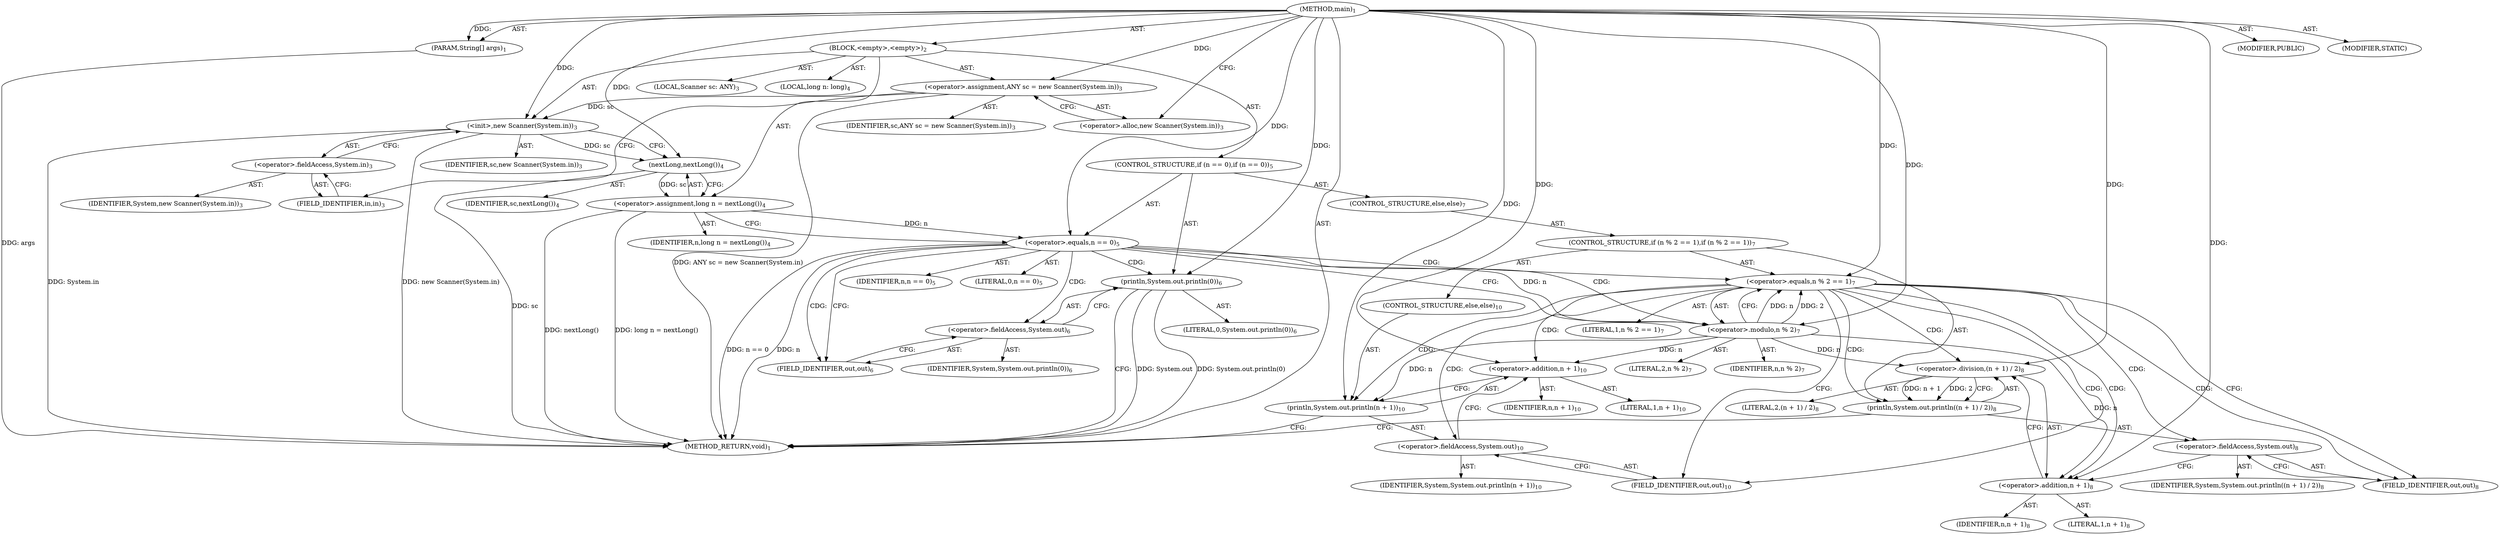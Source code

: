 digraph "main" {  
"19" [label = <(METHOD,main)<SUB>1</SUB>> ]
"20" [label = <(PARAM,String[] args)<SUB>1</SUB>> ]
"21" [label = <(BLOCK,&lt;empty&gt;,&lt;empty&gt;)<SUB>2</SUB>> ]
"4" [label = <(LOCAL,Scanner sc: ANY)<SUB>3</SUB>> ]
"22" [label = <(&lt;operator&gt;.assignment,ANY sc = new Scanner(System.in))<SUB>3</SUB>> ]
"23" [label = <(IDENTIFIER,sc,ANY sc = new Scanner(System.in))<SUB>3</SUB>> ]
"24" [label = <(&lt;operator&gt;.alloc,new Scanner(System.in))<SUB>3</SUB>> ]
"25" [label = <(&lt;init&gt;,new Scanner(System.in))<SUB>3</SUB>> ]
"3" [label = <(IDENTIFIER,sc,new Scanner(System.in))<SUB>3</SUB>> ]
"26" [label = <(&lt;operator&gt;.fieldAccess,System.in)<SUB>3</SUB>> ]
"27" [label = <(IDENTIFIER,System,new Scanner(System.in))<SUB>3</SUB>> ]
"28" [label = <(FIELD_IDENTIFIER,in,in)<SUB>3</SUB>> ]
"29" [label = <(LOCAL,long n: long)<SUB>4</SUB>> ]
"30" [label = <(&lt;operator&gt;.assignment,long n = nextLong())<SUB>4</SUB>> ]
"31" [label = <(IDENTIFIER,n,long n = nextLong())<SUB>4</SUB>> ]
"32" [label = <(nextLong,nextLong())<SUB>4</SUB>> ]
"33" [label = <(IDENTIFIER,sc,nextLong())<SUB>4</SUB>> ]
"34" [label = <(CONTROL_STRUCTURE,if (n == 0),if (n == 0))<SUB>5</SUB>> ]
"35" [label = <(&lt;operator&gt;.equals,n == 0)<SUB>5</SUB>> ]
"36" [label = <(IDENTIFIER,n,n == 0)<SUB>5</SUB>> ]
"37" [label = <(LITERAL,0,n == 0)<SUB>5</SUB>> ]
"38" [label = <(println,System.out.println(0))<SUB>6</SUB>> ]
"39" [label = <(&lt;operator&gt;.fieldAccess,System.out)<SUB>6</SUB>> ]
"40" [label = <(IDENTIFIER,System,System.out.println(0))<SUB>6</SUB>> ]
"41" [label = <(FIELD_IDENTIFIER,out,out)<SUB>6</SUB>> ]
"42" [label = <(LITERAL,0,System.out.println(0))<SUB>6</SUB>> ]
"43" [label = <(CONTROL_STRUCTURE,else,else)<SUB>7</SUB>> ]
"44" [label = <(CONTROL_STRUCTURE,if (n % 2 == 1),if (n % 2 == 1))<SUB>7</SUB>> ]
"45" [label = <(&lt;operator&gt;.equals,n % 2 == 1)<SUB>7</SUB>> ]
"46" [label = <(&lt;operator&gt;.modulo,n % 2)<SUB>7</SUB>> ]
"47" [label = <(IDENTIFIER,n,n % 2)<SUB>7</SUB>> ]
"48" [label = <(LITERAL,2,n % 2)<SUB>7</SUB>> ]
"49" [label = <(LITERAL,1,n % 2 == 1)<SUB>7</SUB>> ]
"50" [label = <(println,System.out.println((n + 1) / 2))<SUB>8</SUB>> ]
"51" [label = <(&lt;operator&gt;.fieldAccess,System.out)<SUB>8</SUB>> ]
"52" [label = <(IDENTIFIER,System,System.out.println((n + 1) / 2))<SUB>8</SUB>> ]
"53" [label = <(FIELD_IDENTIFIER,out,out)<SUB>8</SUB>> ]
"54" [label = <(&lt;operator&gt;.division,(n + 1) / 2)<SUB>8</SUB>> ]
"55" [label = <(&lt;operator&gt;.addition,n + 1)<SUB>8</SUB>> ]
"56" [label = <(IDENTIFIER,n,n + 1)<SUB>8</SUB>> ]
"57" [label = <(LITERAL,1,n + 1)<SUB>8</SUB>> ]
"58" [label = <(LITERAL,2,(n + 1) / 2)<SUB>8</SUB>> ]
"59" [label = <(CONTROL_STRUCTURE,else,else)<SUB>10</SUB>> ]
"60" [label = <(println,System.out.println(n + 1))<SUB>10</SUB>> ]
"61" [label = <(&lt;operator&gt;.fieldAccess,System.out)<SUB>10</SUB>> ]
"62" [label = <(IDENTIFIER,System,System.out.println(n + 1))<SUB>10</SUB>> ]
"63" [label = <(FIELD_IDENTIFIER,out,out)<SUB>10</SUB>> ]
"64" [label = <(&lt;operator&gt;.addition,n + 1)<SUB>10</SUB>> ]
"65" [label = <(IDENTIFIER,n,n + 1)<SUB>10</SUB>> ]
"66" [label = <(LITERAL,1,n + 1)<SUB>10</SUB>> ]
"67" [label = <(MODIFIER,PUBLIC)> ]
"68" [label = <(MODIFIER,STATIC)> ]
"69" [label = <(METHOD_RETURN,void)<SUB>1</SUB>> ]
  "19" -> "20"  [ label = "AST: "] 
  "19" -> "21"  [ label = "AST: "] 
  "19" -> "67"  [ label = "AST: "] 
  "19" -> "68"  [ label = "AST: "] 
  "19" -> "69"  [ label = "AST: "] 
  "21" -> "4"  [ label = "AST: "] 
  "21" -> "22"  [ label = "AST: "] 
  "21" -> "25"  [ label = "AST: "] 
  "21" -> "29"  [ label = "AST: "] 
  "21" -> "30"  [ label = "AST: "] 
  "21" -> "34"  [ label = "AST: "] 
  "22" -> "23"  [ label = "AST: "] 
  "22" -> "24"  [ label = "AST: "] 
  "25" -> "3"  [ label = "AST: "] 
  "25" -> "26"  [ label = "AST: "] 
  "26" -> "27"  [ label = "AST: "] 
  "26" -> "28"  [ label = "AST: "] 
  "30" -> "31"  [ label = "AST: "] 
  "30" -> "32"  [ label = "AST: "] 
  "32" -> "33"  [ label = "AST: "] 
  "34" -> "35"  [ label = "AST: "] 
  "34" -> "38"  [ label = "AST: "] 
  "34" -> "43"  [ label = "AST: "] 
  "35" -> "36"  [ label = "AST: "] 
  "35" -> "37"  [ label = "AST: "] 
  "38" -> "39"  [ label = "AST: "] 
  "38" -> "42"  [ label = "AST: "] 
  "39" -> "40"  [ label = "AST: "] 
  "39" -> "41"  [ label = "AST: "] 
  "43" -> "44"  [ label = "AST: "] 
  "44" -> "45"  [ label = "AST: "] 
  "44" -> "50"  [ label = "AST: "] 
  "44" -> "59"  [ label = "AST: "] 
  "45" -> "46"  [ label = "AST: "] 
  "45" -> "49"  [ label = "AST: "] 
  "46" -> "47"  [ label = "AST: "] 
  "46" -> "48"  [ label = "AST: "] 
  "50" -> "51"  [ label = "AST: "] 
  "50" -> "54"  [ label = "AST: "] 
  "51" -> "52"  [ label = "AST: "] 
  "51" -> "53"  [ label = "AST: "] 
  "54" -> "55"  [ label = "AST: "] 
  "54" -> "58"  [ label = "AST: "] 
  "55" -> "56"  [ label = "AST: "] 
  "55" -> "57"  [ label = "AST: "] 
  "59" -> "60"  [ label = "AST: "] 
  "60" -> "61"  [ label = "AST: "] 
  "60" -> "64"  [ label = "AST: "] 
  "61" -> "62"  [ label = "AST: "] 
  "61" -> "63"  [ label = "AST: "] 
  "64" -> "65"  [ label = "AST: "] 
  "64" -> "66"  [ label = "AST: "] 
  "22" -> "28"  [ label = "CFG: "] 
  "25" -> "32"  [ label = "CFG: "] 
  "30" -> "35"  [ label = "CFG: "] 
  "24" -> "22"  [ label = "CFG: "] 
  "26" -> "25"  [ label = "CFG: "] 
  "32" -> "30"  [ label = "CFG: "] 
  "35" -> "41"  [ label = "CFG: "] 
  "35" -> "46"  [ label = "CFG: "] 
  "38" -> "69"  [ label = "CFG: "] 
  "28" -> "26"  [ label = "CFG: "] 
  "39" -> "38"  [ label = "CFG: "] 
  "41" -> "39"  [ label = "CFG: "] 
  "45" -> "53"  [ label = "CFG: "] 
  "45" -> "63"  [ label = "CFG: "] 
  "50" -> "69"  [ label = "CFG: "] 
  "46" -> "45"  [ label = "CFG: "] 
  "51" -> "55"  [ label = "CFG: "] 
  "54" -> "50"  [ label = "CFG: "] 
  "60" -> "69"  [ label = "CFG: "] 
  "53" -> "51"  [ label = "CFG: "] 
  "55" -> "54"  [ label = "CFG: "] 
  "61" -> "64"  [ label = "CFG: "] 
  "64" -> "60"  [ label = "CFG: "] 
  "63" -> "61"  [ label = "CFG: "] 
  "19" -> "24"  [ label = "CFG: "] 
  "20" -> "69"  [ label = "DDG: args"] 
  "22" -> "69"  [ label = "DDG: ANY sc = new Scanner(System.in)"] 
  "25" -> "69"  [ label = "DDG: System.in"] 
  "25" -> "69"  [ label = "DDG: new Scanner(System.in)"] 
  "32" -> "69"  [ label = "DDG: sc"] 
  "30" -> "69"  [ label = "DDG: nextLong()"] 
  "30" -> "69"  [ label = "DDG: long n = nextLong()"] 
  "35" -> "69"  [ label = "DDG: n"] 
  "35" -> "69"  [ label = "DDG: n == 0"] 
  "38" -> "69"  [ label = "DDG: System.out"] 
  "38" -> "69"  [ label = "DDG: System.out.println(0)"] 
  "19" -> "20"  [ label = "DDG: "] 
  "19" -> "22"  [ label = "DDG: "] 
  "32" -> "30"  [ label = "DDG: sc"] 
  "22" -> "25"  [ label = "DDG: sc"] 
  "19" -> "25"  [ label = "DDG: "] 
  "25" -> "32"  [ label = "DDG: sc"] 
  "19" -> "32"  [ label = "DDG: "] 
  "30" -> "35"  [ label = "DDG: n"] 
  "19" -> "35"  [ label = "DDG: "] 
  "19" -> "38"  [ label = "DDG: "] 
  "46" -> "45"  [ label = "DDG: n"] 
  "46" -> "45"  [ label = "DDG: 2"] 
  "19" -> "45"  [ label = "DDG: "] 
  "54" -> "50"  [ label = "DDG: n + 1"] 
  "54" -> "50"  [ label = "DDG: 2"] 
  "35" -> "46"  [ label = "DDG: n"] 
  "19" -> "46"  [ label = "DDG: "] 
  "46" -> "54"  [ label = "DDG: n"] 
  "19" -> "54"  [ label = "DDG: "] 
  "46" -> "60"  [ label = "DDG: n"] 
  "19" -> "60"  [ label = "DDG: "] 
  "46" -> "55"  [ label = "DDG: n"] 
  "19" -> "55"  [ label = "DDG: "] 
  "46" -> "64"  [ label = "DDG: n"] 
  "19" -> "64"  [ label = "DDG: "] 
  "35" -> "46"  [ label = "CDG: "] 
  "35" -> "38"  [ label = "CDG: "] 
  "35" -> "41"  [ label = "CDG: "] 
  "35" -> "45"  [ label = "CDG: "] 
  "35" -> "39"  [ label = "CDG: "] 
  "45" -> "60"  [ label = "CDG: "] 
  "45" -> "61"  [ label = "CDG: "] 
  "45" -> "64"  [ label = "CDG: "] 
  "45" -> "51"  [ label = "CDG: "] 
  "45" -> "53"  [ label = "CDG: "] 
  "45" -> "63"  [ label = "CDG: "] 
  "45" -> "50"  [ label = "CDG: "] 
  "45" -> "55"  [ label = "CDG: "] 
  "45" -> "54"  [ label = "CDG: "] 
}
